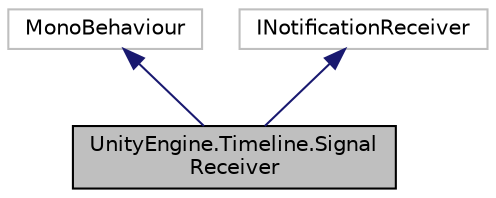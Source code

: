 digraph "UnityEngine.Timeline.SignalReceiver"
{
 // LATEX_PDF_SIZE
  edge [fontname="Helvetica",fontsize="10",labelfontname="Helvetica",labelfontsize="10"];
  node [fontname="Helvetica",fontsize="10",shape=record];
  Node1 [label="UnityEngine.Timeline.Signal\lReceiver",height=0.2,width=0.4,color="black", fillcolor="grey75", style="filled", fontcolor="black",tooltip="Listens for emitted signals and reacts depending on its defined reactions."];
  Node2 -> Node1 [dir="back",color="midnightblue",fontsize="10",style="solid",fontname="Helvetica"];
  Node2 [label="MonoBehaviour",height=0.2,width=0.4,color="grey75", fillcolor="white", style="filled",tooltip=" "];
  Node3 -> Node1 [dir="back",color="midnightblue",fontsize="10",style="solid",fontname="Helvetica"];
  Node3 [label="INotificationReceiver",height=0.2,width=0.4,color="grey75", fillcolor="white", style="filled",tooltip=" "];
}
